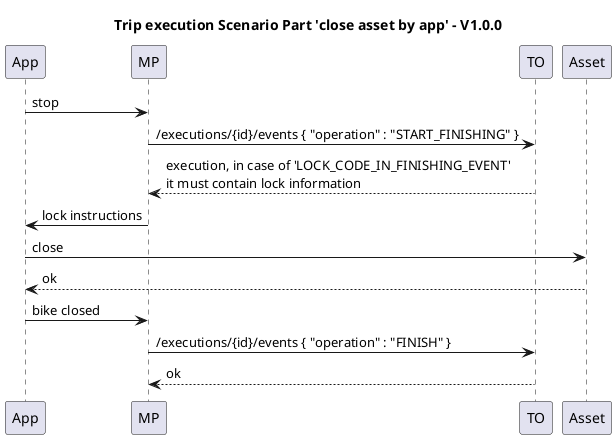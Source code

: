 @startuml finish-asset-by-app
title Trip execution Scenario Part 'close asset by app' - V1.0.0

participant App
participant MP
participant TO
participant Asset

App -> MP : stop 
MP -> TO : /executions/{id}/events { "operation" : "START_FINISHING" }
return execution, in case of 'LOCK_CODE_IN_FINISHING_EVENT'\nit must contain lock information

MP -> App : lock instructions
App -> Asset : close
return ok

App -> MP : bike closed
MP -> TO : /executions/{id}/events { "operation" : "FINISH" }
return ok


@enduml

